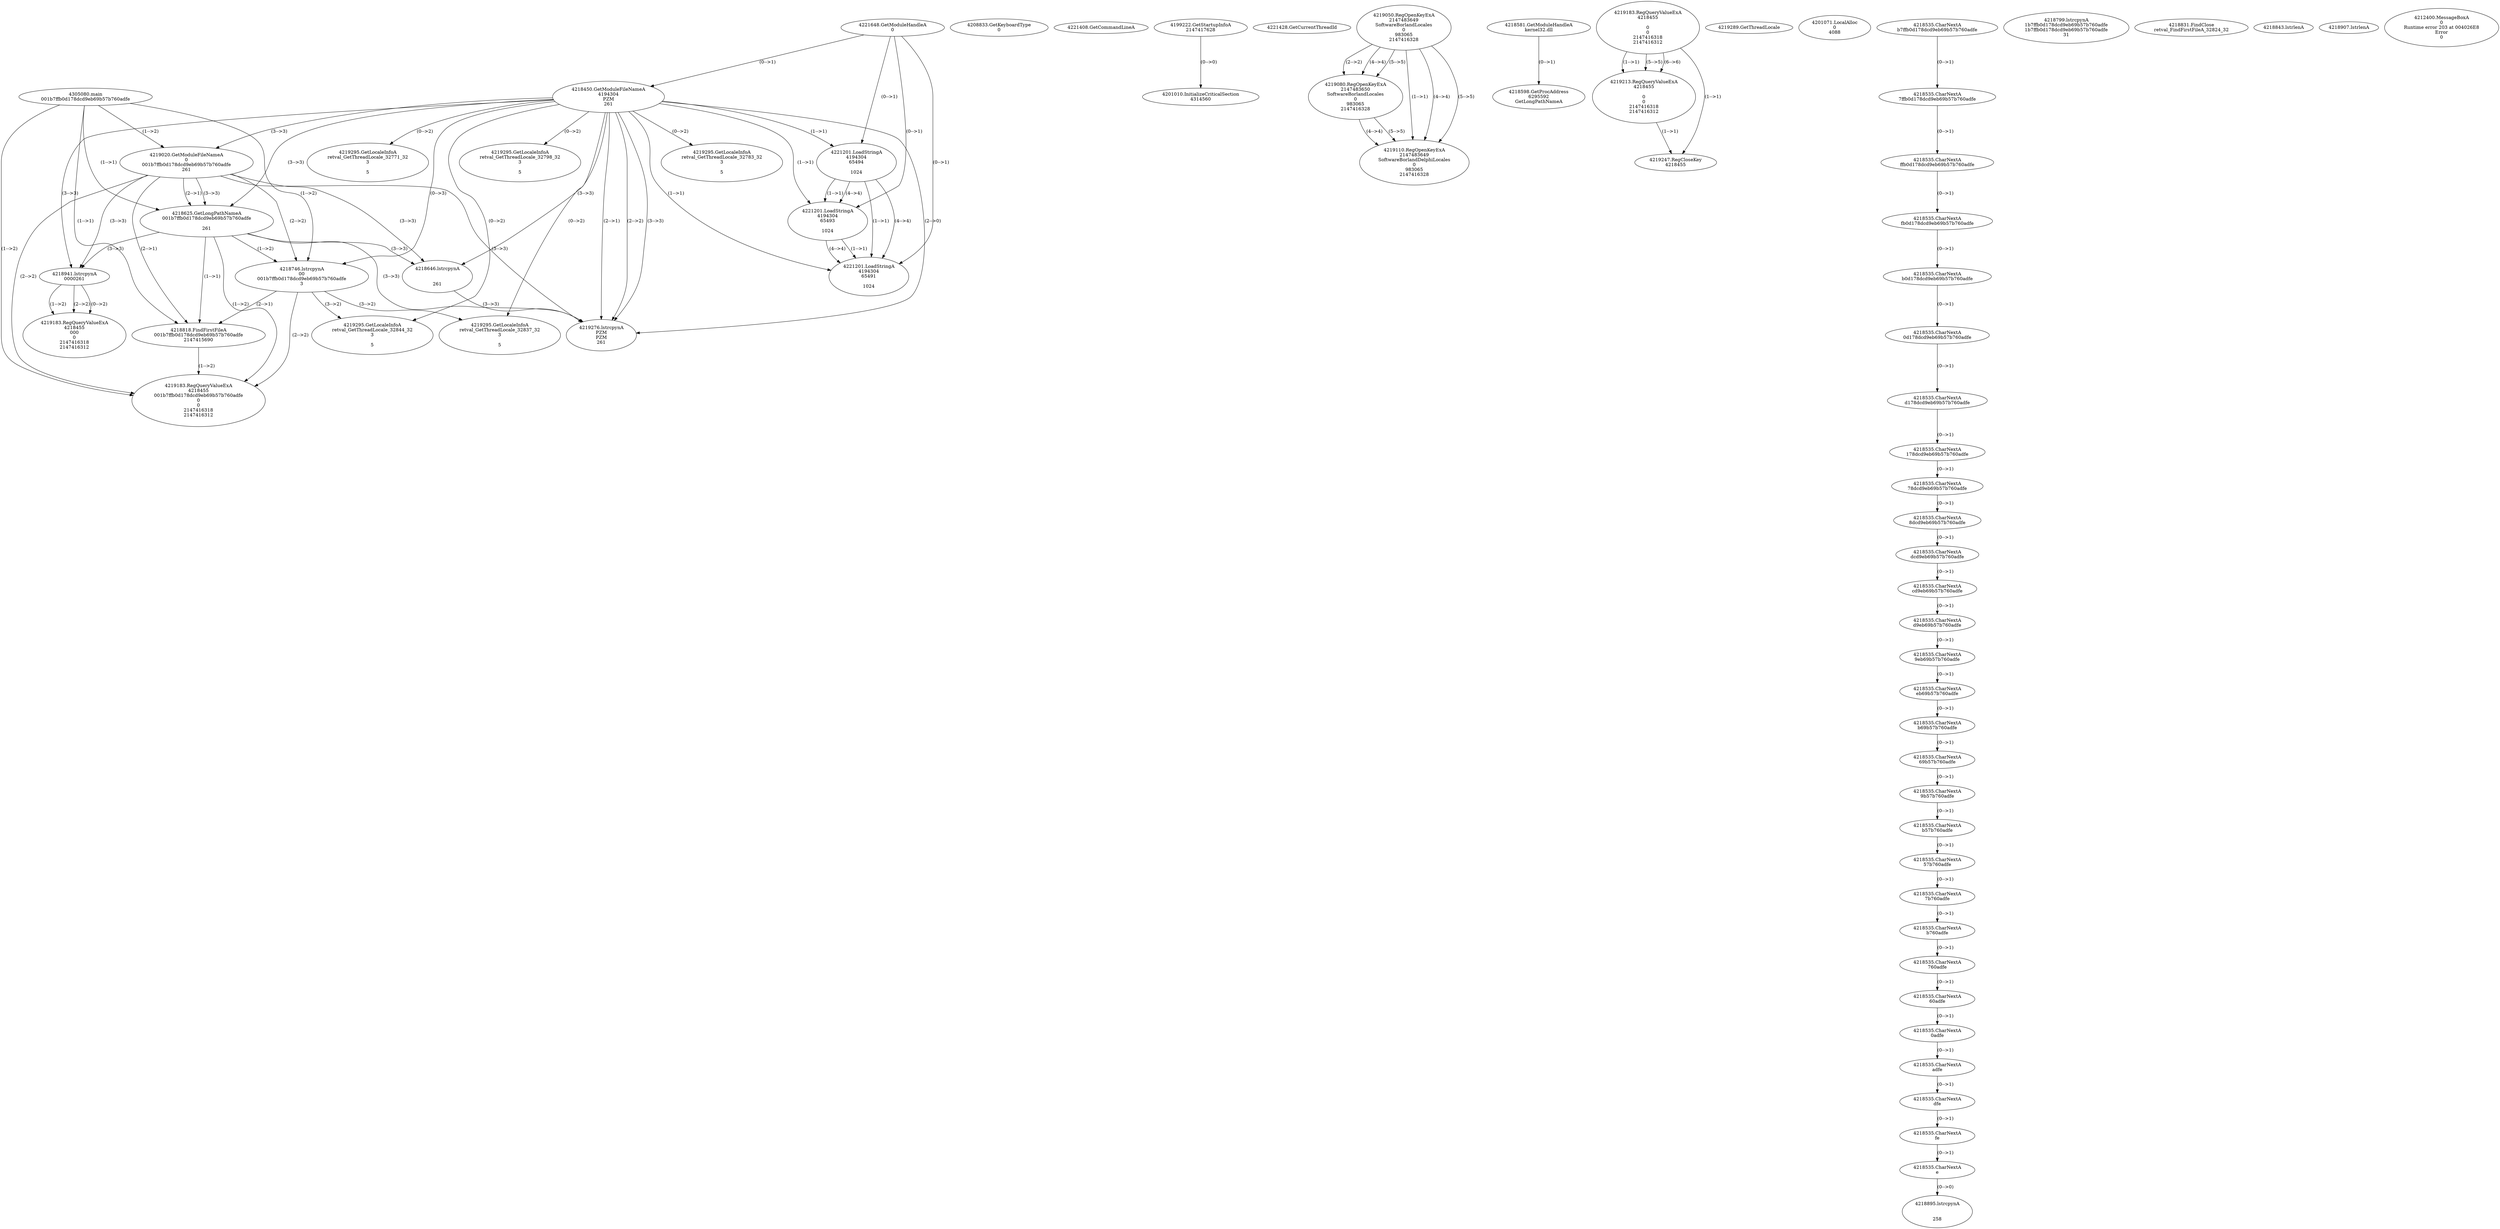 // Global SCDG with merge call
digraph {
	0 [label="4305080.main
001b7ffb0d178dcd9eb69b57b760adfe"]
	1 [label="4221648.GetModuleHandleA
0"]
	2 [label="4208833.GetKeyboardType
0"]
	3 [label="4221408.GetCommandLineA
"]
	4 [label="4199222.GetStartupInfoA
2147417628"]
	5 [label="4221428.GetCurrentThreadId
"]
	6 [label="4218450.GetModuleFileNameA
4194304
PZM
261"]
	1 -> 6 [label="(0-->1)"]
	7 [label="4219020.GetModuleFileNameA
0
001b7ffb0d178dcd9eb69b57b760adfe
261"]
	0 -> 7 [label="(1-->2)"]
	6 -> 7 [label="(3-->3)"]
	8 [label="4219050.RegOpenKeyExA
2147483649
Software\Borland\Locales
0
983065
2147416328"]
	9 [label="4218581.GetModuleHandleA
kernel32.dll"]
	10 [label="4218598.GetProcAddress
6295592
GetLongPathNameA"]
	9 -> 10 [label="(0-->1)"]
	11 [label="4218625.GetLongPathNameA
001b7ffb0d178dcd9eb69b57b760adfe

261"]
	0 -> 11 [label="(1-->1)"]
	7 -> 11 [label="(2-->1)"]
	6 -> 11 [label="(3-->3)"]
	7 -> 11 [label="(3-->3)"]
	12 [label="4218646.lstrcpynA


261"]
	6 -> 12 [label="(3-->3)"]
	7 -> 12 [label="(3-->3)"]
	11 -> 12 [label="(3-->3)"]
	13 [label="4219183.RegQueryValueExA
4218455

0
0
2147416318
2147416312"]
	14 [label="4219213.RegQueryValueExA
4218455

0
0
2147416318
2147416312"]
	13 -> 14 [label="(1-->1)"]
	13 -> 14 [label="(5-->5)"]
	13 -> 14 [label="(6-->6)"]
	15 [label="4219247.RegCloseKey
4218455"]
	13 -> 15 [label="(1-->1)"]
	14 -> 15 [label="(1-->1)"]
	16 [label="4219276.lstrcpynA
PZM
PZM
261"]
	6 -> 16 [label="(2-->1)"]
	6 -> 16 [label="(2-->2)"]
	6 -> 16 [label="(3-->3)"]
	7 -> 16 [label="(3-->3)"]
	11 -> 16 [label="(3-->3)"]
	12 -> 16 [label="(3-->3)"]
	6 -> 16 [label="(2-->0)"]
	17 [label="4219289.GetThreadLocale
"]
	18 [label="4219295.GetLocaleInfoA
retval_GetThreadLocale_32783_32
3

5"]
	6 -> 18 [label="(0-->2)"]
	19 [label="4221201.LoadStringA
4194304
65494

1024"]
	1 -> 19 [label="(0-->1)"]
	6 -> 19 [label="(1-->1)"]
	20 [label="4221201.LoadStringA
4194304
65493

1024"]
	1 -> 20 [label="(0-->1)"]
	6 -> 20 [label="(1-->1)"]
	19 -> 20 [label="(1-->1)"]
	19 -> 20 [label="(4-->4)"]
	21 [label="4219080.RegOpenKeyExA
2147483650
Software\Borland\Locales
0
983065
2147416328"]
	8 -> 21 [label="(2-->2)"]
	8 -> 21 [label="(4-->4)"]
	8 -> 21 [label="(5-->5)"]
	22 [label="4219110.RegOpenKeyExA
2147483649
Software\Borland\Delphi\Locales
0
983065
2147416328"]
	8 -> 22 [label="(1-->1)"]
	8 -> 22 [label="(4-->4)"]
	21 -> 22 [label="(4-->4)"]
	8 -> 22 [label="(5-->5)"]
	21 -> 22 [label="(5-->5)"]
	23 [label="4219295.GetLocaleInfoA
retval_GetThreadLocale_32771_32
3

5"]
	6 -> 23 [label="(0-->2)"]
	24 [label="4201010.InitializeCriticalSection
4314560"]
	4 -> 24 [label="(0-->0)"]
	25 [label="4201071.LocalAlloc
0
4088"]
	26 [label="4218746.lstrcpynA
00
001b7ffb0d178dcd9eb69b57b760adfe
3"]
	0 -> 26 [label="(1-->2)"]
	7 -> 26 [label="(2-->2)"]
	11 -> 26 [label="(1-->2)"]
	6 -> 26 [label="(0-->3)"]
	27 [label="4218535.CharNextA
b7ffb0d178dcd9eb69b57b760adfe"]
	28 [label="4218535.CharNextA
7ffb0d178dcd9eb69b57b760adfe"]
	27 -> 28 [label="(0-->1)"]
	29 [label="4218535.CharNextA
ffb0d178dcd9eb69b57b760adfe"]
	28 -> 29 [label="(0-->1)"]
	30 [label="4218535.CharNextA
fb0d178dcd9eb69b57b760adfe"]
	29 -> 30 [label="(0-->1)"]
	31 [label="4218535.CharNextA
b0d178dcd9eb69b57b760adfe"]
	30 -> 31 [label="(0-->1)"]
	32 [label="4218535.CharNextA
0d178dcd9eb69b57b760adfe"]
	31 -> 32 [label="(0-->1)"]
	33 [label="4218535.CharNextA
d178dcd9eb69b57b760adfe"]
	32 -> 33 [label="(0-->1)"]
	34 [label="4218535.CharNextA
178dcd9eb69b57b760adfe"]
	33 -> 34 [label="(0-->1)"]
	35 [label="4218535.CharNextA
78dcd9eb69b57b760adfe"]
	34 -> 35 [label="(0-->1)"]
	36 [label="4218535.CharNextA
8dcd9eb69b57b760adfe"]
	35 -> 36 [label="(0-->1)"]
	37 [label="4218535.CharNextA
dcd9eb69b57b760adfe"]
	36 -> 37 [label="(0-->1)"]
	38 [label="4218535.CharNextA
cd9eb69b57b760adfe"]
	37 -> 38 [label="(0-->1)"]
	39 [label="4218535.CharNextA
d9eb69b57b760adfe"]
	38 -> 39 [label="(0-->1)"]
	40 [label="4218535.CharNextA
9eb69b57b760adfe"]
	39 -> 40 [label="(0-->1)"]
	41 [label="4218535.CharNextA
eb69b57b760adfe"]
	40 -> 41 [label="(0-->1)"]
	42 [label="4218535.CharNextA
b69b57b760adfe"]
	41 -> 42 [label="(0-->1)"]
	43 [label="4218535.CharNextA
69b57b760adfe"]
	42 -> 43 [label="(0-->1)"]
	44 [label="4218535.CharNextA
9b57b760adfe"]
	43 -> 44 [label="(0-->1)"]
	45 [label="4218535.CharNextA
b57b760adfe"]
	44 -> 45 [label="(0-->1)"]
	46 [label="4218535.CharNextA
57b760adfe"]
	45 -> 46 [label="(0-->1)"]
	47 [label="4218535.CharNextA
7b760adfe"]
	46 -> 47 [label="(0-->1)"]
	48 [label="4218535.CharNextA
b760adfe"]
	47 -> 48 [label="(0-->1)"]
	49 [label="4218535.CharNextA
760adfe"]
	48 -> 49 [label="(0-->1)"]
	50 [label="4218535.CharNextA
60adfe"]
	49 -> 50 [label="(0-->1)"]
	51 [label="4218535.CharNextA
0adfe"]
	50 -> 51 [label="(0-->1)"]
	52 [label="4218535.CharNextA
adfe"]
	51 -> 52 [label="(0-->1)"]
	53 [label="4218535.CharNextA
dfe"]
	52 -> 53 [label="(0-->1)"]
	54 [label="4218535.CharNextA
fe"]
	53 -> 54 [label="(0-->1)"]
	55 [label="4218535.CharNextA
e"]
	54 -> 55 [label="(0-->1)"]
	56 [label="4218799.lstrcpynA
1b7ffb0d178dcd9eb69b57b760adfe
1b7ffb0d178dcd9eb69b57b760adfe
31"]
	57 [label="4218818.FindFirstFileA
001b7ffb0d178dcd9eb69b57b760adfe
2147415690"]
	0 -> 57 [label="(1-->1)"]
	7 -> 57 [label="(2-->1)"]
	11 -> 57 [label="(1-->1)"]
	26 -> 57 [label="(2-->1)"]
	58 [label="4218831.FindClose
retval_FindFirstFileA_32824_32"]
	59 [label="4218843.lstrlenA
"]
	60 [label="4218895.lstrcpynA


258"]
	55 -> 60 [label="(0-->0)"]
	61 [label="4218907.lstrlenA
"]
	62 [label="4218941.lstrcpynA
00\
00\
261"]
	6 -> 62 [label="(3-->3)"]
	7 -> 62 [label="(3-->3)"]
	11 -> 62 [label="(3-->3)"]
	63 [label="4219183.RegQueryValueExA
4218455
00\
0
0
2147416318
2147416312"]
	62 -> 63 [label="(1-->2)"]
	62 -> 63 [label="(2-->2)"]
	62 -> 63 [label="(0-->2)"]
	64 [label="4219295.GetLocaleInfoA
retval_GetThreadLocale_32837_32
3

5"]
	6 -> 64 [label="(0-->2)"]
	26 -> 64 [label="(3-->2)"]
	65 [label="4219295.GetLocaleInfoA
retval_GetThreadLocale_32798_32
3

5"]
	6 -> 65 [label="(0-->2)"]
	66 [label="4212400.MessageBoxA
0
Runtime error 203 at 004026E8
Error
0"]
	67 [label="4221201.LoadStringA
4194304
65491

1024"]
	1 -> 67 [label="(0-->1)"]
	6 -> 67 [label="(1-->1)"]
	19 -> 67 [label="(1-->1)"]
	20 -> 67 [label="(1-->1)"]
	19 -> 67 [label="(4-->4)"]
	20 -> 67 [label="(4-->4)"]
	68 [label="4219183.RegQueryValueExA
4218455
001b7ffb0d178dcd9eb69b57b760adfe
0
0
2147416318
2147416312"]
	0 -> 68 [label="(1-->2)"]
	7 -> 68 [label="(2-->2)"]
	11 -> 68 [label="(1-->2)"]
	26 -> 68 [label="(2-->2)"]
	57 -> 68 [label="(1-->2)"]
	69 [label="4219295.GetLocaleInfoA
retval_GetThreadLocale_32844_32
3

5"]
	6 -> 69 [label="(0-->2)"]
	26 -> 69 [label="(3-->2)"]
}
